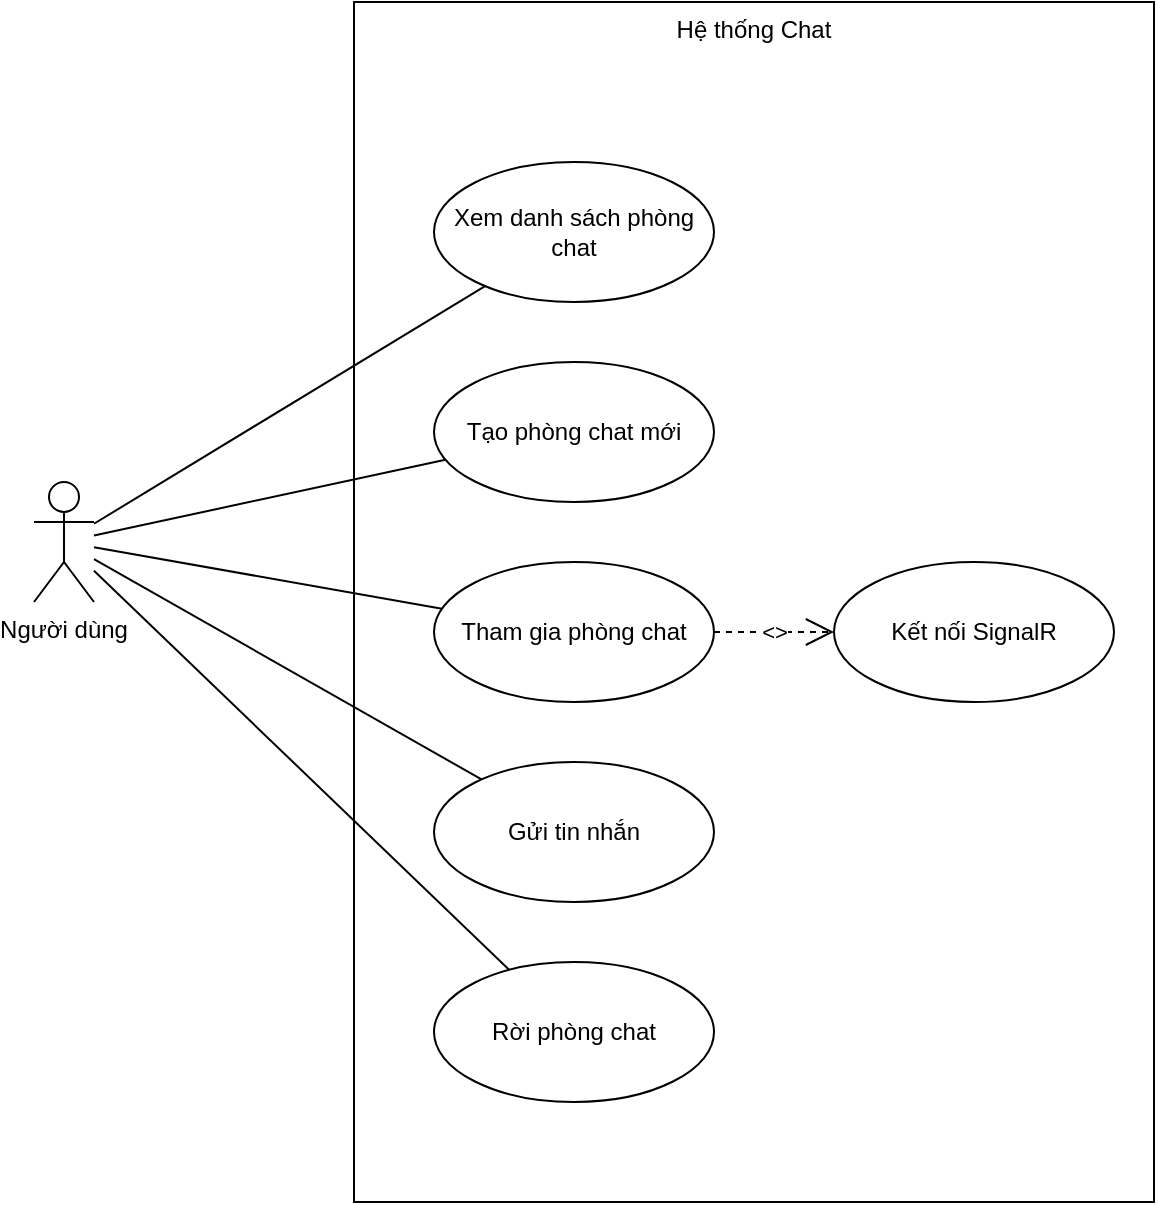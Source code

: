<mxfile version="22.1.21">
  <diagram id="chat-usecase" name="Chat Use Case Diagram">
    <mxGraphModel dx="1200" dy="800" grid="1" gridSize="10" guides="1" tooltips="1" connect="1" arrows="1" fold="1" page="1" pageScale="1" pageWidth="850" pageHeight="1100">
      <root>
        <mxCell id="0"/>
        <mxCell id="1" parent="0"/>
        
        <!-- System boundary -->
        <mxCell id="system" value="Hệ thống Chat" style="shape=rectangle;whiteSpace=wrap;html=1;align=center;verticalAlign=top;" vertex="1" parent="1">
          <mxGeometry x="280" y="40" width="400" height="600" as="geometry"/>
        </mxCell>
        
        <!-- Actor -->
        <mxCell id="user" value="Người dùng" style="shape=umlActor;verticalLabelPosition=bottom;verticalAlign=top;" vertex="1" parent="1">
          <mxGeometry x="120" y="280" width="30" height="60" as="geometry"/>
        </mxCell>

        <!-- Use Cases -->
        <mxCell id="uc1" value="Xem danh sách phòng chat" style="ellipse;whiteSpace=wrap;html=1;" vertex="1" parent="1">
          <mxGeometry x="320" y="120" width="140" height="70" as="geometry"/>
        </mxCell>

        <mxCell id="uc2" value="Tạo phòng chat mới" style="ellipse;whiteSpace=wrap;html=1;" vertex="1" parent="1">
          <mxGeometry x="320" y="220" width="140" height="70" as="geometry"/>
        </mxCell>

        <mxCell id="uc3" value="Tham gia phòng chat" style="ellipse;whiteSpace=wrap;html=1;" vertex="1" parent="1">
          <mxGeometry x="320" y="320" width="140" height="70" as="geometry"/>
        </mxCell>

        <mxCell id="uc4" value="Gửi tin nhắn" style="ellipse;whiteSpace=wrap;html=1;" vertex="1" parent="1">
          <mxGeometry x="320" y="420" width="140" height="70" as="geometry"/>
        </mxCell>

        <mxCell id="uc5" value="Rời phòng chat" style="ellipse;whiteSpace=wrap;html=1;" vertex="1" parent="1">
          <mxGeometry x="320" y="520" width="140" height="70" as="geometry"/>
        </mxCell>

        <!-- Include relationships -->
        <mxCell id="inc1" value="&lt;&lt;include&gt;&gt;" style="endArrow=open;endSize=12;dashed=1;html=1;exitX=1;exitY=0.5;exitDx=0;exitDy=0;entryX=0;entryY=0.5;entryDx=0;entryDy=0;" edge="1" parent="1" source="uc3" target="uc6">
          <mxGeometry width="160" relative="1" as="geometry"/>
        </mxCell>

        <mxCell id="uc6" value="Kết nối SignalR" style="ellipse;whiteSpace=wrap;html=1;" vertex="1" parent="1">
          <mxGeometry x="520" y="320" width="140" height="70" as="geometry"/>
        </mxCell>

        <!-- Relationships -->
        <mxCell id="rel1" value="" style="endArrow=none;html=1;" edge="1" parent="1" source="user" target="uc1">
          <mxGeometry relative="1" as="geometry"/>
        </mxCell>

        <mxCell id="rel2" value="" style="endArrow=none;html=1;" edge="1" parent="1" source="user" target="uc2">
          <mxGeometry relative="1" as="geometry"/>
        </mxCell>

        <mxCell id="rel3" value="" style="endArrow=none;html=1;" edge="1" parent="1" source="user" target="uc3">
          <mxGeometry relative="1" as="geometry"/>
        </mxCell>

        <mxCell id="rel4" value="" style="endArrow=none;html=1;" edge="1" parent="1" source="user" target="uc4">
          <mxGeometry relative="1" as="geometry"/>
        </mxCell>

        <mxCell id="rel5" value="" style="endArrow=none;html=1;" edge="1" parent="1" source="user" target="uc5">
          <mxGeometry relative="1" as="geometry"/>
        </mxCell>

      </root>
    </mxGraphModel>
  </diagram>
</mxfile>